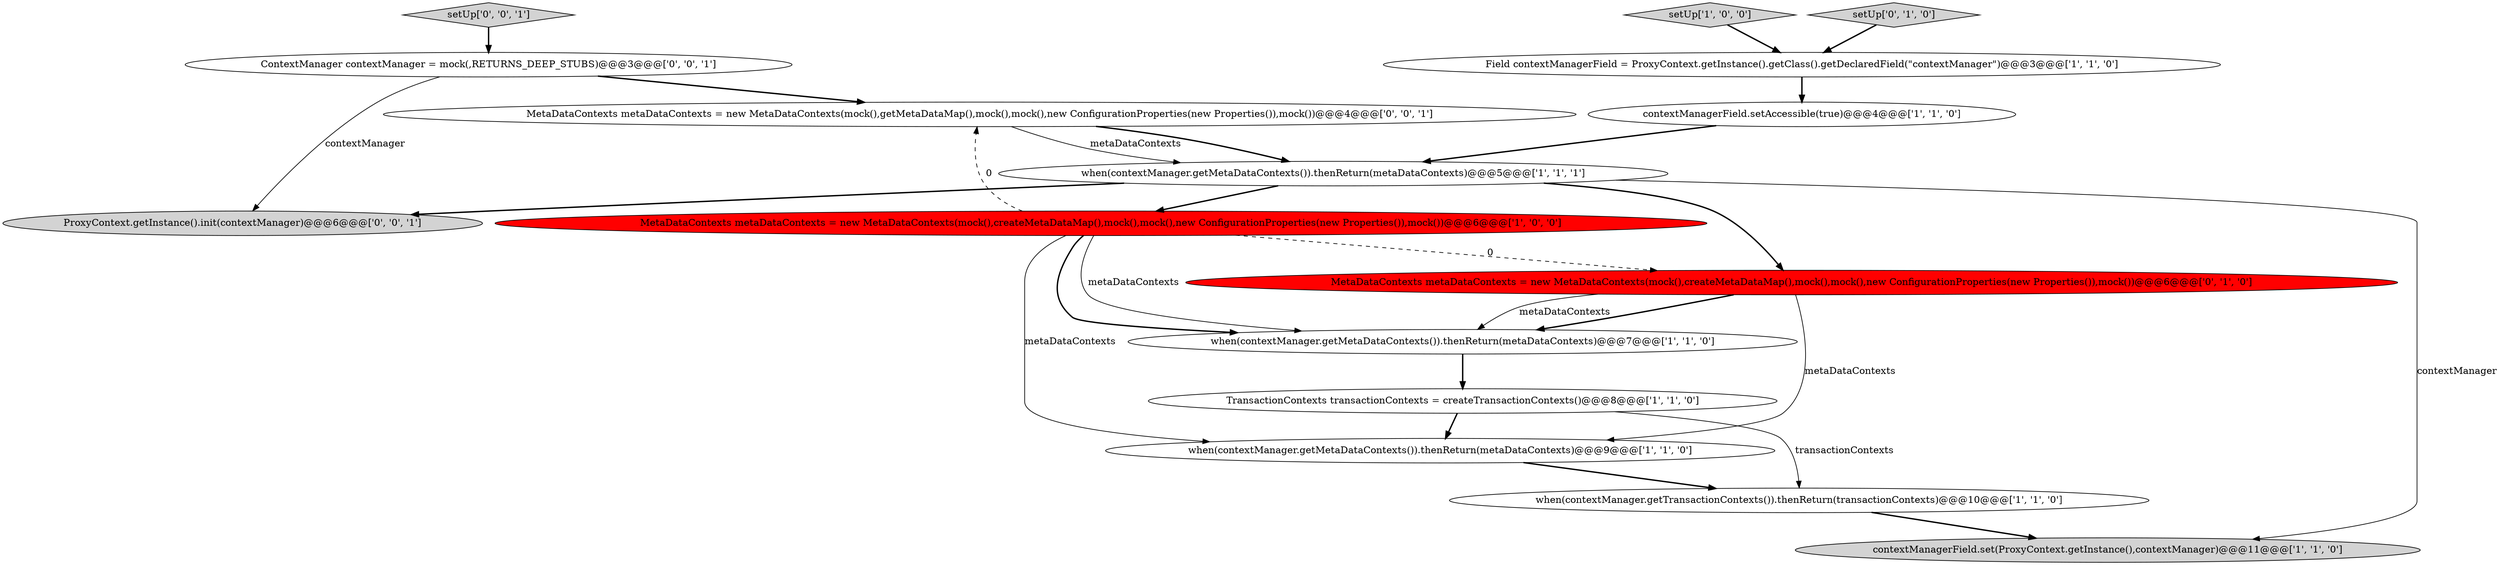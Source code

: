 digraph {
13 [style = filled, label = "ContextManager contextManager = mock(,RETURNS_DEEP_STUBS)@@@3@@@['0', '0', '1']", fillcolor = white, shape = ellipse image = "AAA0AAABBB3BBB"];
0 [style = filled, label = "contextManagerField.setAccessible(true)@@@4@@@['1', '1', '0']", fillcolor = white, shape = ellipse image = "AAA0AAABBB1BBB"];
2 [style = filled, label = "when(contextManager.getMetaDataContexts()).thenReturn(metaDataContexts)@@@5@@@['1', '1', '1']", fillcolor = white, shape = ellipse image = "AAA0AAABBB1BBB"];
4 [style = filled, label = "MetaDataContexts metaDataContexts = new MetaDataContexts(mock(),createMetaDataMap(),mock(),mock(),new ConfigurationProperties(new Properties()),mock())@@@6@@@['1', '0', '0']", fillcolor = red, shape = ellipse image = "AAA1AAABBB1BBB"];
10 [style = filled, label = "MetaDataContexts metaDataContexts = new MetaDataContexts(mock(),createMetaDataMap(),mock(),mock(),new ConfigurationProperties(new Properties()),mock())@@@6@@@['0', '1', '0']", fillcolor = red, shape = ellipse image = "AAA1AAABBB2BBB"];
12 [style = filled, label = "MetaDataContexts metaDataContexts = new MetaDataContexts(mock(),getMetaDataMap(),mock(),mock(),new ConfigurationProperties(new Properties()),mock())@@@4@@@['0', '0', '1']", fillcolor = white, shape = ellipse image = "AAA0AAABBB3BBB"];
1 [style = filled, label = "contextManagerField.set(ProxyContext.getInstance(),contextManager)@@@11@@@['1', '1', '0']", fillcolor = lightgray, shape = ellipse image = "AAA0AAABBB1BBB"];
14 [style = filled, label = "ProxyContext.getInstance().init(contextManager)@@@6@@@['0', '0', '1']", fillcolor = lightgray, shape = ellipse image = "AAA0AAABBB3BBB"];
9 [style = filled, label = "when(contextManager.getMetaDataContexts()).thenReturn(metaDataContexts)@@@7@@@['1', '1', '0']", fillcolor = white, shape = ellipse image = "AAA0AAABBB1BBB"];
8 [style = filled, label = "when(contextManager.getMetaDataContexts()).thenReturn(metaDataContexts)@@@9@@@['1', '1', '0']", fillcolor = white, shape = ellipse image = "AAA0AAABBB1BBB"];
3 [style = filled, label = "Field contextManagerField = ProxyContext.getInstance().getClass().getDeclaredField(\"contextManager\")@@@3@@@['1', '1', '0']", fillcolor = white, shape = ellipse image = "AAA0AAABBB1BBB"];
5 [style = filled, label = "when(contextManager.getTransactionContexts()).thenReturn(transactionContexts)@@@10@@@['1', '1', '0']", fillcolor = white, shape = ellipse image = "AAA0AAABBB1BBB"];
11 [style = filled, label = "setUp['0', '1', '0']", fillcolor = lightgray, shape = diamond image = "AAA0AAABBB2BBB"];
7 [style = filled, label = "setUp['1', '0', '0']", fillcolor = lightgray, shape = diamond image = "AAA0AAABBB1BBB"];
15 [style = filled, label = "setUp['0', '0', '1']", fillcolor = lightgray, shape = diamond image = "AAA0AAABBB3BBB"];
6 [style = filled, label = "TransactionContexts transactionContexts = createTransactionContexts()@@@8@@@['1', '1', '0']", fillcolor = white, shape = ellipse image = "AAA0AAABBB1BBB"];
10->8 [style = solid, label="metaDataContexts"];
4->9 [style = bold, label=""];
15->13 [style = bold, label=""];
4->8 [style = solid, label="metaDataContexts"];
0->2 [style = bold, label=""];
2->1 [style = solid, label="contextManager"];
2->10 [style = bold, label=""];
2->4 [style = bold, label=""];
7->3 [style = bold, label=""];
3->0 [style = bold, label=""];
4->9 [style = solid, label="metaDataContexts"];
9->6 [style = bold, label=""];
4->12 [style = dashed, label="0"];
5->1 [style = bold, label=""];
12->2 [style = bold, label=""];
13->12 [style = bold, label=""];
8->5 [style = bold, label=""];
12->2 [style = solid, label="metaDataContexts"];
11->3 [style = bold, label=""];
6->5 [style = solid, label="transactionContexts"];
2->14 [style = bold, label=""];
6->8 [style = bold, label=""];
10->9 [style = bold, label=""];
10->9 [style = solid, label="metaDataContexts"];
4->10 [style = dashed, label="0"];
13->14 [style = solid, label="contextManager"];
}
